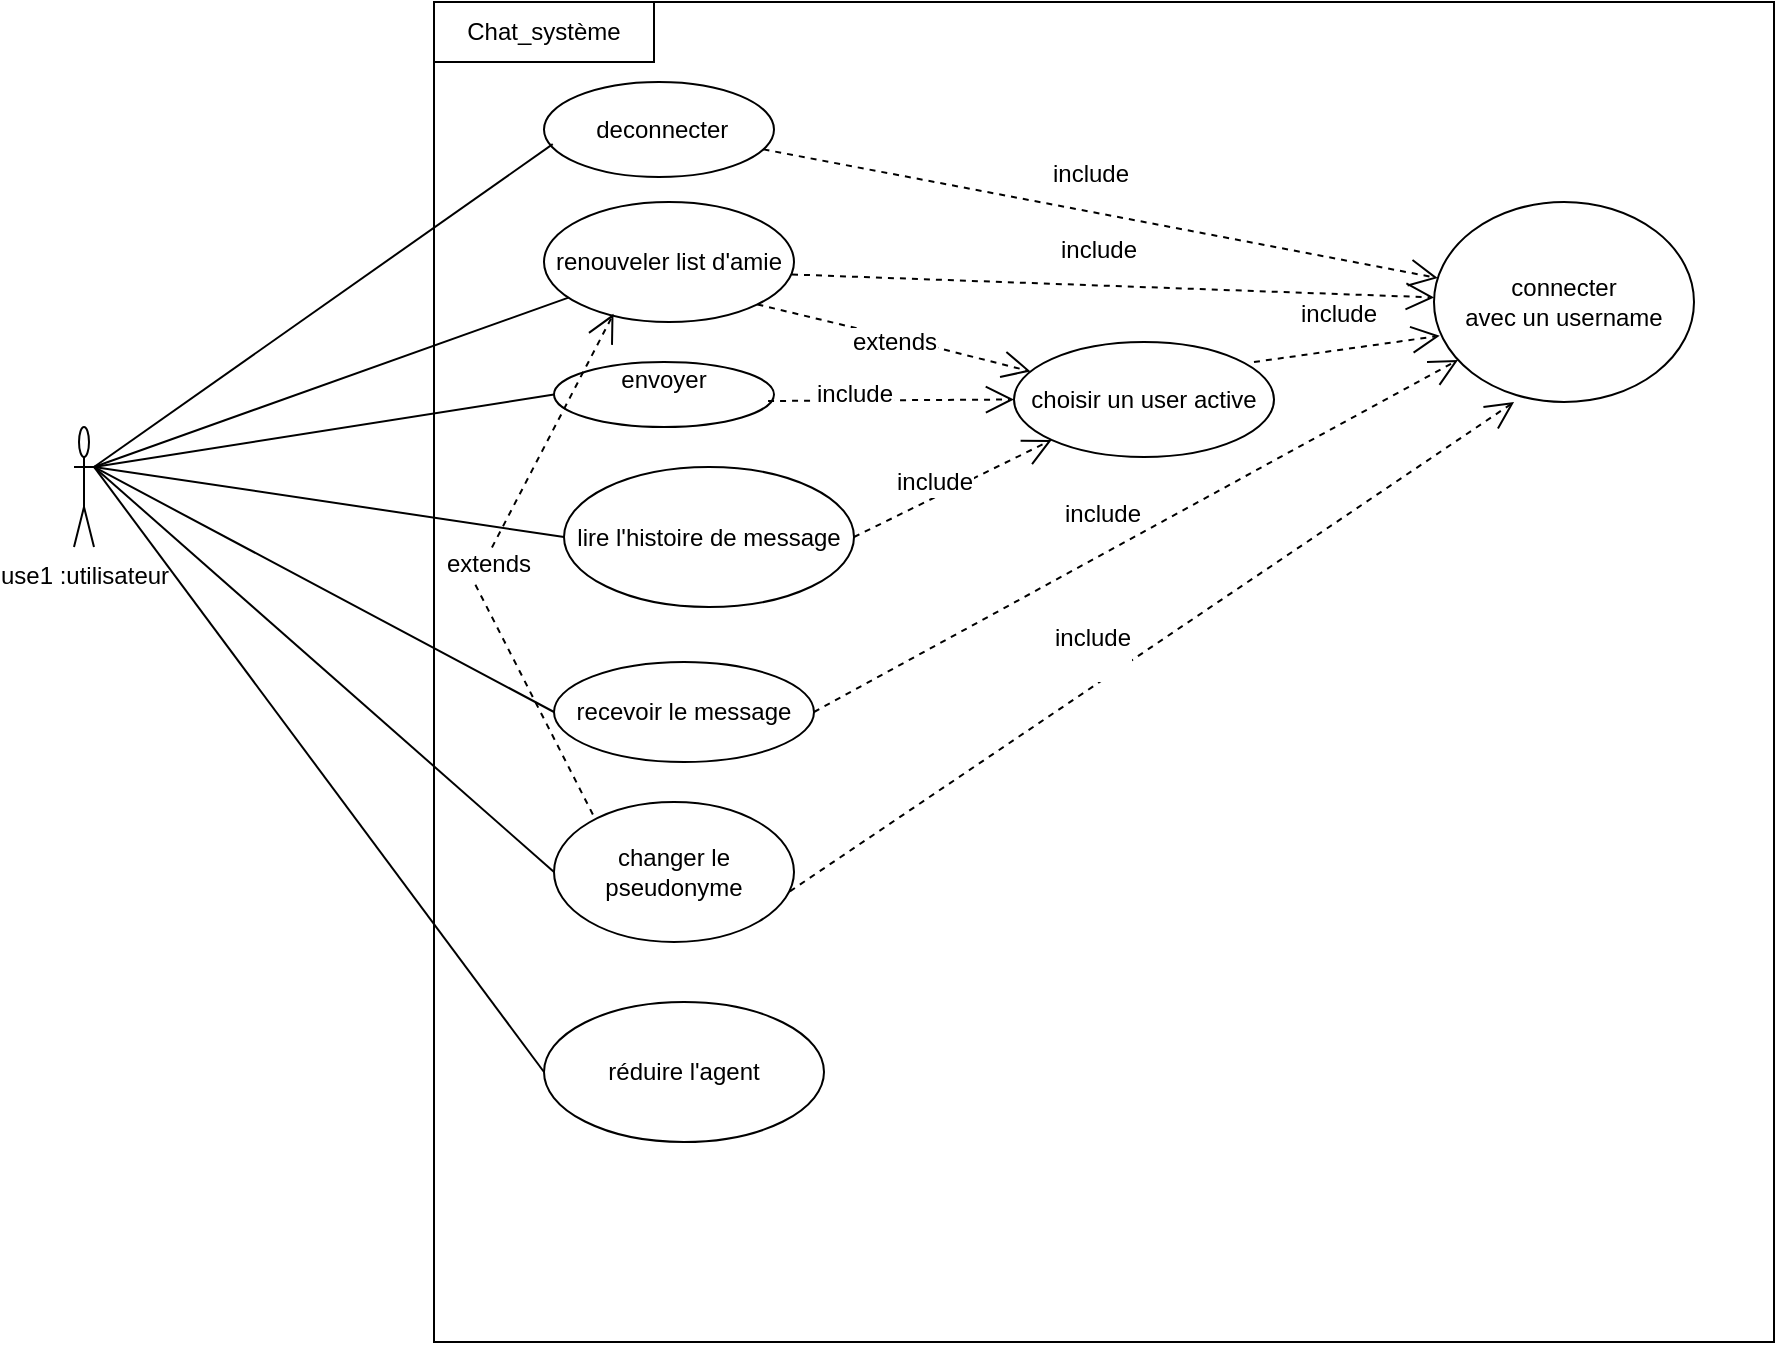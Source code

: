 <mxfile version="22.1.21" type="device">
  <diagram name="Page-1" id="nNVCnTviKRXPbjFOHi8J">
    <mxGraphModel dx="2849" dy="738" grid="1" gridSize="10" guides="1" tooltips="1" connect="1" arrows="1" fold="1" page="1" pageScale="1" pageWidth="827" pageHeight="1169" math="0" shadow="0">
      <root>
        <mxCell id="0" />
        <mxCell id="1" parent="0" />
        <mxCell id="NPNiB9Q6Bn3kw1vDuT2p-3" value="" style="whiteSpace=wrap;html=1;aspect=fixed;" vertex="1" parent="1">
          <mxGeometry x="-970" y="620" width="670" height="670" as="geometry" />
        </mxCell>
        <object label="use1 :utilisateur" utilisateur="" id="NPNiB9Q6Bn3kw1vDuT2p-4">
          <mxCell style="shape=umlActor;verticalLabelPosition=bottom;verticalAlign=top;html=1;outlineConnect=0;" vertex="1" parent="1">
            <mxGeometry x="-1150" y="832.5" width="10" height="60" as="geometry" />
          </mxCell>
        </object>
        <mxCell id="NPNiB9Q6Bn3kw1vDuT2p-5" value="&lt;div&gt;Chat_système&lt;/div&gt;" style="rounded=0;whiteSpace=wrap;html=1;strokeColor=default;align=center;verticalAlign=middle;fontFamily=Helvetica;fontSize=12;fontColor=default;fillColor=default;" vertex="1" parent="1">
          <mxGeometry x="-970" y="620" width="110" height="30" as="geometry" />
        </mxCell>
        <mxCell id="NPNiB9Q6Bn3kw1vDuT2p-6" value="&lt;div&gt;&lt;br&gt;connecter &lt;br&gt; avec un username&lt;/div&gt;&lt;div&gt;&lt;br&gt;&lt;/div&gt;" style="ellipse;whiteSpace=wrap;html=1;strokeColor=default;align=center;verticalAlign=middle;fontFamily=Helvetica;fontSize=12;fontColor=default;fillColor=default;" vertex="1" parent="1">
          <mxGeometry x="-470" y="720" width="130" height="100" as="geometry" />
        </mxCell>
        <mxCell id="NPNiB9Q6Bn3kw1vDuT2p-7" value="" style="endArrow=none;html=1;rounded=0;fontFamily=Helvetica;fontSize=12;fontColor=default;exitX=1;exitY=0.333;exitDx=0;exitDy=0;exitPerimeter=0;entryX=0;entryY=0.5;entryDx=0;entryDy=0;" edge="1" parent="1" source="NPNiB9Q6Bn3kw1vDuT2p-4" target="NPNiB9Q6Bn3kw1vDuT2p-21">
          <mxGeometry width="50" height="50" relative="1" as="geometry">
            <mxPoint x="-1070" y="730" as="sourcePoint" />
            <mxPoint x="-1020" y="680" as="targetPoint" />
          </mxGeometry>
        </mxCell>
        <mxCell id="NPNiB9Q6Bn3kw1vDuT2p-8" value="renouveler list d&#39;amie" style="ellipse;whiteSpace=wrap;html=1;strokeColor=default;align=center;verticalAlign=middle;fontFamily=Helvetica;fontSize=12;fontColor=default;fillColor=default;" vertex="1" parent="1">
          <mxGeometry x="-915" y="720" width="125" height="60" as="geometry" />
        </mxCell>
        <mxCell id="NPNiB9Q6Bn3kw1vDuT2p-11" value="&lt;div&gt;envoyer &lt;br&gt;&lt;/div&gt;&lt;div&gt;&lt;br&gt;&lt;/div&gt;" style="ellipse;whiteSpace=wrap;html=1;strokeColor=default;align=center;verticalAlign=middle;fontFamily=Helvetica;fontSize=12;fontColor=default;fillColor=default;" vertex="1" parent="1">
          <mxGeometry x="-910" y="800" width="110" height="32.5" as="geometry" />
        </mxCell>
        <mxCell id="NPNiB9Q6Bn3kw1vDuT2p-15" value="recevoir le message" style="ellipse;whiteSpace=wrap;html=1;strokeColor=default;align=center;verticalAlign=middle;fontFamily=Helvetica;fontSize=12;fontColor=default;fillColor=default;" vertex="1" parent="1">
          <mxGeometry x="-910" y="950" width="130" height="50" as="geometry" />
        </mxCell>
        <mxCell id="NPNiB9Q6Bn3kw1vDuT2p-19" value="" style="endArrow=none;html=1;rounded=0;fontFamily=Helvetica;fontSize=12;fontColor=default;entryX=0;entryY=0.5;entryDx=0;entryDy=0;exitX=1;exitY=0.333;exitDx=0;exitDy=0;exitPerimeter=0;" edge="1" parent="1" source="NPNiB9Q6Bn3kw1vDuT2p-4" target="NPNiB9Q6Bn3kw1vDuT2p-15">
          <mxGeometry width="50" height="50" relative="1" as="geometry">
            <mxPoint x="-1120" y="700" as="sourcePoint" />
            <mxPoint x="-950" y="910" as="targetPoint" />
          </mxGeometry>
        </mxCell>
        <mxCell id="NPNiB9Q6Bn3kw1vDuT2p-21" value="lire l&#39;histoire de message" style="ellipse;whiteSpace=wrap;html=1;strokeColor=default;align=center;verticalAlign=middle;fontFamily=Helvetica;fontSize=12;fontColor=default;fillColor=default;" vertex="1" parent="1">
          <mxGeometry x="-905" y="852.5" width="145" height="70" as="geometry" />
        </mxCell>
        <mxCell id="NPNiB9Q6Bn3kw1vDuT2p-23" value="choisir un user active" style="ellipse;whiteSpace=wrap;html=1;strokeColor=default;align=center;verticalAlign=middle;fontFamily=Helvetica;fontSize=12;fontColor=default;fillColor=default;" vertex="1" parent="1">
          <mxGeometry x="-680" y="790" width="130" height="57.5" as="geometry" />
        </mxCell>
        <mxCell id="NPNiB9Q6Bn3kw1vDuT2p-28" value="réduire l&#39;agent" style="ellipse;whiteSpace=wrap;html=1;strokeColor=default;align=center;verticalAlign=middle;fontFamily=Helvetica;fontSize=12;fontColor=default;fillColor=default;" vertex="1" parent="1">
          <mxGeometry x="-915" y="1120" width="140" height="70" as="geometry" />
        </mxCell>
        <mxCell id="NPNiB9Q6Bn3kw1vDuT2p-29" value="" style="endArrow=none;html=1;rounded=0;fontFamily=Helvetica;fontSize=12;fontColor=default;entryX=0;entryY=0.5;entryDx=0;entryDy=0;exitX=1;exitY=0.333;exitDx=0;exitDy=0;exitPerimeter=0;" edge="1" parent="1" target="NPNiB9Q6Bn3kw1vDuT2p-28" source="NPNiB9Q6Bn3kw1vDuT2p-4">
          <mxGeometry width="50" height="50" relative="1" as="geometry">
            <mxPoint x="-1120" y="700" as="sourcePoint" />
            <mxPoint x="-1020" y="720" as="targetPoint" />
          </mxGeometry>
        </mxCell>
        <mxCell id="NPNiB9Q6Bn3kw1vDuT2p-30" value="changer le pseudonyme" style="ellipse;whiteSpace=wrap;html=1;strokeColor=default;align=center;verticalAlign=middle;fontFamily=Helvetica;fontSize=12;fontColor=default;fillColor=default;" vertex="1" parent="1">
          <mxGeometry x="-910" y="1020" width="120" height="70" as="geometry" />
        </mxCell>
        <mxCell id="NPNiB9Q6Bn3kw1vDuT2p-31" value="" style="endArrow=none;html=1;rounded=0;fontFamily=Helvetica;fontSize=12;fontColor=default;exitX=1;exitY=0.333;exitDx=0;exitDy=0;exitPerimeter=0;entryX=0;entryY=0.5;entryDx=0;entryDy=0;" edge="1" parent="1" source="NPNiB9Q6Bn3kw1vDuT2p-4" target="NPNiB9Q6Bn3kw1vDuT2p-30">
          <mxGeometry width="50" height="50" relative="1" as="geometry">
            <mxPoint x="-1225" y="975" as="sourcePoint" />
            <mxPoint x="-1025" y="985" as="targetPoint" />
          </mxGeometry>
        </mxCell>
        <mxCell id="NPNiB9Q6Bn3kw1vDuT2p-33" value="&lt;div&gt;include&lt;/div&gt;&lt;div&gt;&lt;br&gt;&lt;/div&gt;" style="endArrow=open;endSize=12;dashed=1;html=1;rounded=0;fontFamily=Helvetica;fontSize=12;fontColor=default;entryX=0.308;entryY=1;entryDx=0;entryDy=0;entryPerimeter=0;exitX=0.983;exitY=0.638;exitDx=0;exitDy=0;exitPerimeter=0;" edge="1" parent="1" source="NPNiB9Q6Bn3kw1vDuT2p-30" target="NPNiB9Q6Bn3kw1vDuT2p-6">
          <mxGeometry x="-0.121" y="15" width="160" relative="1" as="geometry">
            <mxPoint x="-830" y="1170" as="sourcePoint" />
            <mxPoint x="-700" y="1110" as="targetPoint" />
            <mxPoint as="offset" />
          </mxGeometry>
        </mxCell>
        <mxCell id="NPNiB9Q6Bn3kw1vDuT2p-39" value="include" style="endArrow=open;endSize=12;dashed=1;html=1;rounded=0;fontFamily=Helvetica;fontSize=12;fontColor=default;entryX=0;entryY=0.5;entryDx=0;entryDy=0;exitX=0.973;exitY=0.6;exitDx=0;exitDy=0;exitPerimeter=0;" edge="1" parent="1" source="NPNiB9Q6Bn3kw1vDuT2p-11" target="NPNiB9Q6Bn3kw1vDuT2p-23">
          <mxGeometry x="-0.301" y="3" width="160" relative="1" as="geometry">
            <mxPoint x="-417" y="830" as="sourcePoint" />
            <mxPoint x="-470" y="760" as="targetPoint" />
            <mxPoint as="offset" />
          </mxGeometry>
        </mxCell>
        <mxCell id="NPNiB9Q6Bn3kw1vDuT2p-40" value="" style="endArrow=none;html=1;rounded=0;fontFamily=Helvetica;fontSize=12;fontColor=default;entryX=0;entryY=0.5;entryDx=0;entryDy=0;exitX=1;exitY=0.333;exitDx=0;exitDy=0;exitPerimeter=0;" edge="1" parent="1" source="NPNiB9Q6Bn3kw1vDuT2p-4" target="NPNiB9Q6Bn3kw1vDuT2p-11">
          <mxGeometry width="50" height="50" relative="1" as="geometry">
            <mxPoint x="-1120" y="700" as="sourcePoint" />
            <mxPoint x="-460" y="710" as="targetPoint" />
          </mxGeometry>
        </mxCell>
        <mxCell id="NPNiB9Q6Bn3kw1vDuT2p-41" value="" style="endArrow=none;html=1;rounded=0;fontFamily=Helvetica;fontSize=12;fontColor=default;exitX=1;exitY=0.333;exitDx=0;exitDy=0;exitPerimeter=0;" edge="1" parent="1" source="NPNiB9Q6Bn3kw1vDuT2p-4" target="NPNiB9Q6Bn3kw1vDuT2p-8">
          <mxGeometry width="50" height="50" relative="1" as="geometry">
            <mxPoint x="-1120" y="700" as="sourcePoint" />
            <mxPoint x="-900" y="820" as="targetPoint" />
          </mxGeometry>
        </mxCell>
        <mxCell id="NPNiB9Q6Bn3kw1vDuT2p-42" value="&lt;div&gt;&lt;br&gt;&amp;nbsp;deconnecter &lt;br&gt;&lt;/div&gt;&lt;div&gt;&lt;br&gt;&lt;/div&gt;" style="ellipse;whiteSpace=wrap;html=1;strokeColor=default;align=center;verticalAlign=middle;fontFamily=Helvetica;fontSize=12;fontColor=default;fillColor=default;" vertex="1" parent="1">
          <mxGeometry x="-915" y="660" width="115" height="47.5" as="geometry" />
        </mxCell>
        <mxCell id="NPNiB9Q6Bn3kw1vDuT2p-43" value="include" style="endArrow=open;endSize=12;dashed=1;html=1;rounded=0;fontFamily=Helvetica;fontSize=12;fontColor=default;exitX=0.992;exitY=0.604;exitDx=0;exitDy=0;exitPerimeter=0;" edge="1" parent="1" source="NPNiB9Q6Bn3kw1vDuT2p-8" target="NPNiB9Q6Bn3kw1vDuT2p-6">
          <mxGeometry x="-0.053" y="18" width="160" relative="1" as="geometry">
            <mxPoint x="-706" y="695.5" as="sourcePoint" />
            <mxPoint x="-580" y="704.5" as="targetPoint" />
            <mxPoint as="offset" />
          </mxGeometry>
        </mxCell>
        <mxCell id="NPNiB9Q6Bn3kw1vDuT2p-44" value="include" style="endArrow=open;endSize=12;dashed=1;html=1;rounded=0;fontFamily=Helvetica;fontSize=12;fontColor=default;" edge="1" parent="1" source="NPNiB9Q6Bn3kw1vDuT2p-42" target="NPNiB9Q6Bn3kw1vDuT2p-6">
          <mxGeometry x="-0.053" y="18" width="160" relative="1" as="geometry">
            <mxPoint x="-771" y="718" as="sourcePoint" />
            <mxPoint x="-460" y="711" as="targetPoint" />
            <mxPoint as="offset" />
          </mxGeometry>
        </mxCell>
        <mxCell id="NPNiB9Q6Bn3kw1vDuT2p-47" value="" style="endArrow=none;html=1;rounded=0;fontFamily=Helvetica;fontSize=12;fontColor=default;entryX=0.038;entryY=0.654;entryDx=0;entryDy=0;entryPerimeter=0;exitX=1;exitY=0.333;exitDx=0;exitDy=0;exitPerimeter=0;" edge="1" parent="1" source="NPNiB9Q6Bn3kw1vDuT2p-4" target="NPNiB9Q6Bn3kw1vDuT2p-42">
          <mxGeometry width="50" height="50" relative="1" as="geometry">
            <mxPoint x="-1120" y="700" as="sourcePoint" />
            <mxPoint x="-901" y="749" as="targetPoint" />
          </mxGeometry>
        </mxCell>
        <mxCell id="NPNiB9Q6Bn3kw1vDuT2p-48" value="include" style="endArrow=open;endSize=12;dashed=1;html=1;rounded=0;fontFamily=Helvetica;fontSize=12;fontColor=default;entryX=0;entryY=1;entryDx=0;entryDy=0;exitX=1;exitY=0.5;exitDx=0;exitDy=0;" edge="1" parent="1" source="NPNiB9Q6Bn3kw1vDuT2p-21" target="NPNiB9Q6Bn3kw1vDuT2p-23">
          <mxGeometry x="-0.127" y="7" width="160" relative="1" as="geometry">
            <mxPoint x="-793" y="830" as="sourcePoint" />
            <mxPoint x="-670" y="829" as="targetPoint" />
            <mxPoint as="offset" />
          </mxGeometry>
        </mxCell>
        <mxCell id="NPNiB9Q6Bn3kw1vDuT2p-49" value="include" style="endArrow=open;endSize=12;dashed=1;html=1;rounded=0;fontFamily=Helvetica;fontSize=12;fontColor=default;exitX=0.923;exitY=0.174;exitDx=0;exitDy=0;exitPerimeter=0;entryX=0.022;entryY=0.669;entryDx=0;entryDy=0;entryPerimeter=0;" edge="1" parent="1" source="NPNiB9Q6Bn3kw1vDuT2p-23" target="NPNiB9Q6Bn3kw1vDuT2p-6">
          <mxGeometry x="-0.053" y="18" width="160" relative="1" as="geometry">
            <mxPoint x="-781" y="766" as="sourcePoint" />
            <mxPoint x="-458" y="719" as="targetPoint" />
            <mxPoint as="offset" />
          </mxGeometry>
        </mxCell>
        <mxCell id="NPNiB9Q6Bn3kw1vDuT2p-50" value="include" style="endArrow=open;endSize=12;dashed=1;html=1;rounded=0;fontFamily=Helvetica;fontSize=12;fontColor=default;exitX=1;exitY=0.5;exitDx=0;exitDy=0;" edge="1" parent="1" source="NPNiB9Q6Bn3kw1vDuT2p-15" target="NPNiB9Q6Bn3kw1vDuT2p-6">
          <mxGeometry x="-0.053" y="18" width="160" relative="1" as="geometry">
            <mxPoint x="-550" y="810" as="sourcePoint" />
            <mxPoint x="-448" y="729" as="targetPoint" />
            <mxPoint as="offset" />
          </mxGeometry>
        </mxCell>
        <mxCell id="NPNiB9Q6Bn3kw1vDuT2p-51" value="extends" style="endArrow=open;endSize=12;dashed=1;html=1;rounded=0;fontFamily=Helvetica;fontSize=12;fontColor=default;exitX=1;exitY=1;exitDx=0;exitDy=0;" edge="1" parent="1" source="NPNiB9Q6Bn3kw1vDuT2p-8" target="NPNiB9Q6Bn3kw1vDuT2p-23">
          <mxGeometry x="0.006" y="-2" width="160" relative="1" as="geometry">
            <mxPoint x="-781" y="766" as="sourcePoint" />
            <mxPoint x="-460" y="778" as="targetPoint" />
            <mxPoint as="offset" />
            <Array as="points">
              <mxPoint x="-730" y="790" />
            </Array>
          </mxGeometry>
        </mxCell>
        <mxCell id="NPNiB9Q6Bn3kw1vDuT2p-52" value="extends" style="endArrow=open;endSize=12;dashed=1;html=1;rounded=0;fontFamily=Helvetica;fontSize=12;fontColor=default;exitX=0.162;exitY=0.089;exitDx=0;exitDy=0;exitPerimeter=0;entryX=0.278;entryY=0.932;entryDx=0;entryDy=0;entryPerimeter=0;" edge="1" parent="1" source="NPNiB9Q6Bn3kw1vDuT2p-30" target="NPNiB9Q6Bn3kw1vDuT2p-8">
          <mxGeometry x="0.006" y="-2" width="160" relative="1" as="geometry">
            <mxPoint x="-740" y="1070" as="sourcePoint" />
            <mxPoint x="-604" y="1104" as="targetPoint" />
            <mxPoint as="offset" />
            <Array as="points">
              <mxPoint x="-950" y="910" />
            </Array>
          </mxGeometry>
        </mxCell>
      </root>
    </mxGraphModel>
  </diagram>
</mxfile>

